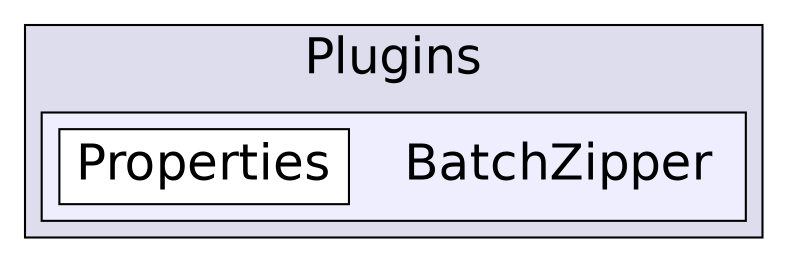 digraph "C:/Users/nathanael/Documents/resizer/Plugins/BatchZipper" {
  compound=true
  node [ fontsize="24", fontname="Helvetica"];
  edge [ labelfontsize="24", labelfontname="Helvetica"];
  subgraph clusterdir_0b4eaef40a1fe20bedafe9e8e719ce66 {
    graph [ bgcolor="#ddddee", pencolor="black", label="Plugins" fontname="Helvetica", fontsize="24", URL="dir_0b4eaef40a1fe20bedafe9e8e719ce66.html"]
  subgraph clusterdir_06eebca5bdf328c30c1d6e48a9c496ef {
    graph [ bgcolor="#eeeeff", pencolor="black", label="" URL="dir_06eebca5bdf328c30c1d6e48a9c496ef.html"];
    dir_06eebca5bdf328c30c1d6e48a9c496ef [shape=plaintext label="BatchZipper"];
    dir_c826af40318bc4c5de6f9aa6f338e32e [shape=box label="Properties" color="black" fillcolor="white" style="filled" URL="dir_c826af40318bc4c5de6f9aa6f338e32e.html"];
  }
  }
}

